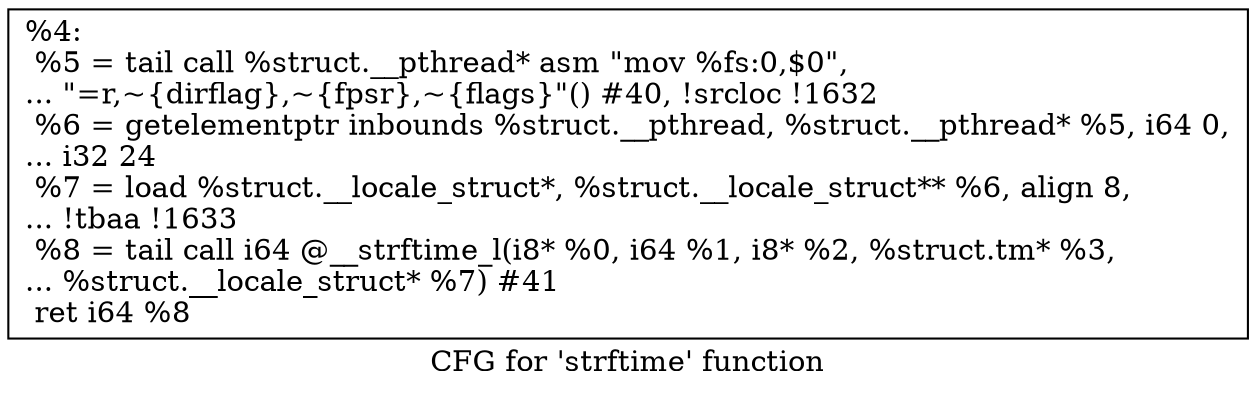 digraph "CFG for 'strftime' function" {
	label="CFG for 'strftime' function";

	Node0x1bb9d10 [shape=record,label="{%4:\l  %5 = tail call %struct.__pthread* asm \"mov %fs:0,$0\",\l... \"=r,~\{dirflag\},~\{fpsr\},~\{flags\}\"() #40, !srcloc !1632\l  %6 = getelementptr inbounds %struct.__pthread, %struct.__pthread* %5, i64 0,\l... i32 24\l  %7 = load %struct.__locale_struct*, %struct.__locale_struct** %6, align 8,\l... !tbaa !1633\l  %8 = tail call i64 @__strftime_l(i8* %0, i64 %1, i8* %2, %struct.tm* %3,\l... %struct.__locale_struct* %7) #41\l  ret i64 %8\l}"];
}

